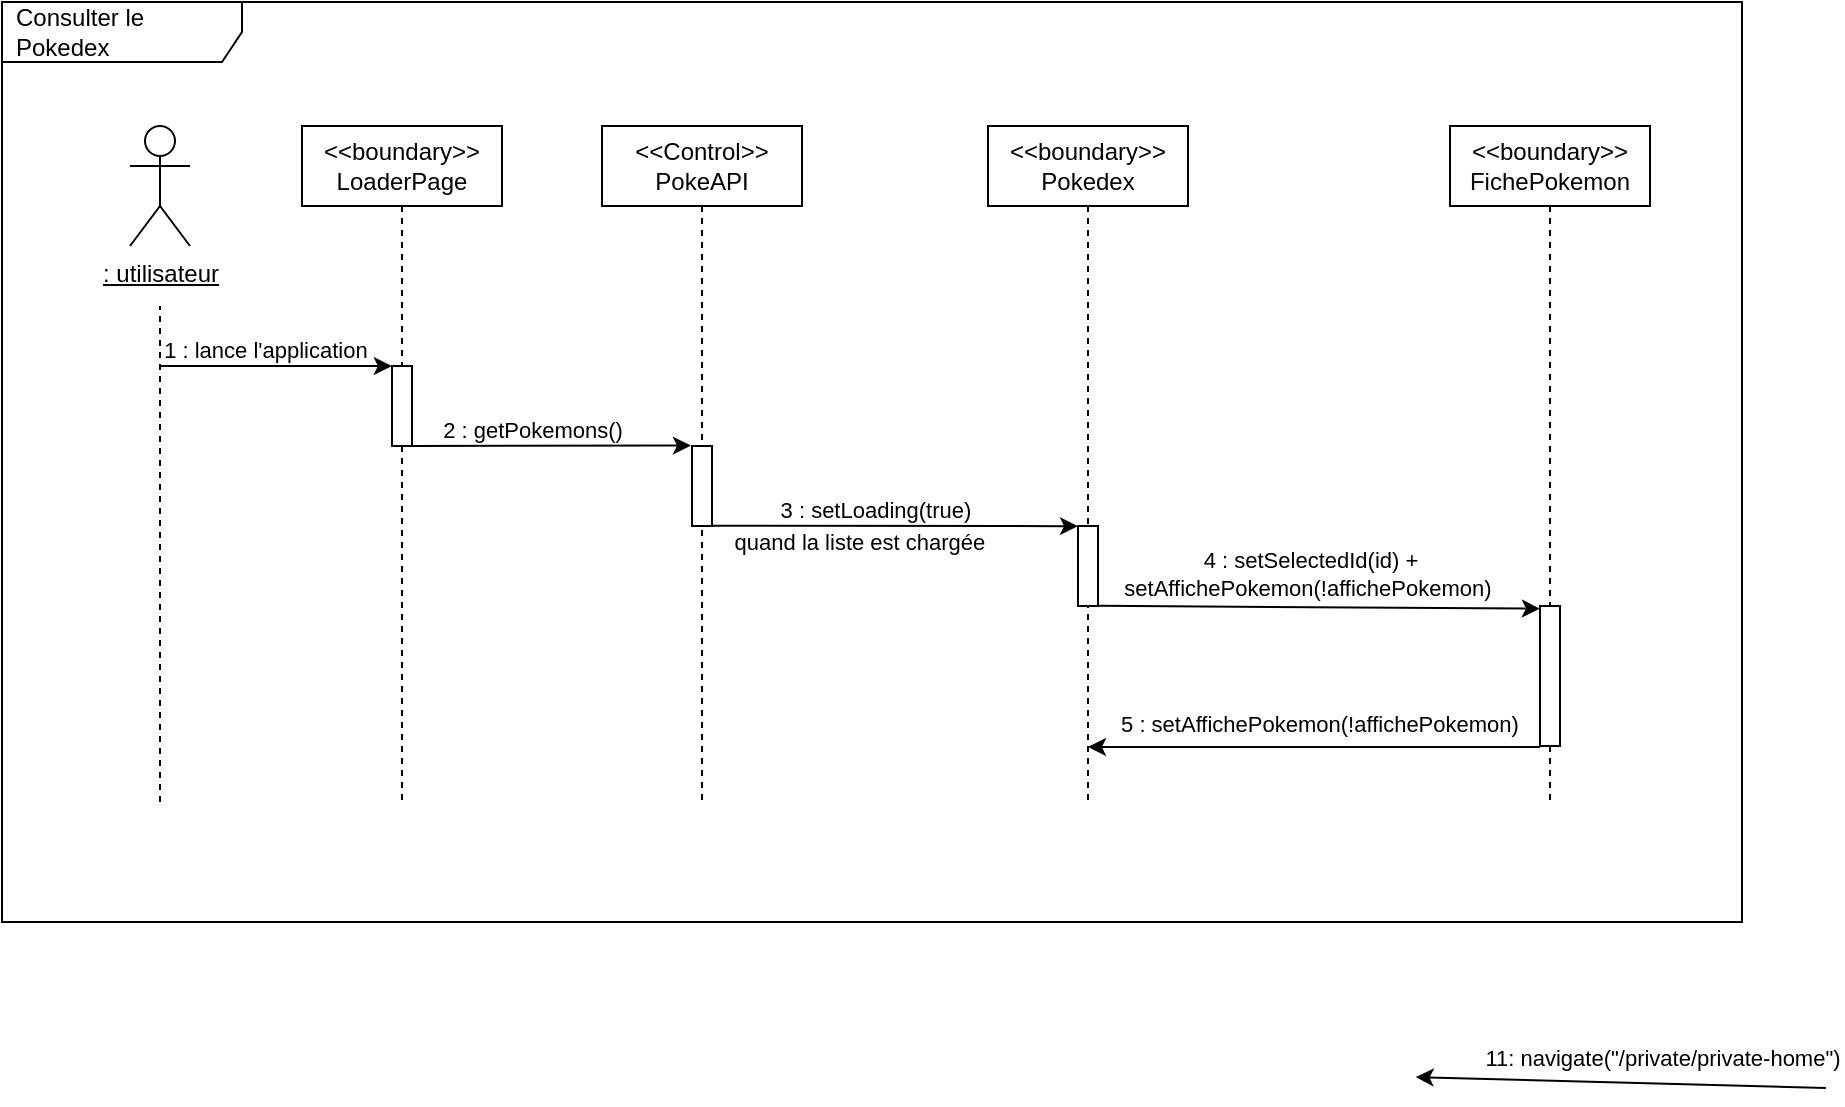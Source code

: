 <mxfile>
    <diagram id="RzKq9KF5NWwgLoKb3BY6" name="Page-1">
        <mxGraphModel dx="1835" dy="1436" grid="1" gridSize="10" guides="1" tooltips="1" connect="1" arrows="1" fold="1" page="1" pageScale="1" pageWidth="1654" pageHeight="1169" math="0" shadow="0">
            <root>
                <mxCell id="0"/>
                <mxCell id="1" parent="0"/>
                <mxCell id="46" value="Consulter le Pokedex" style="shape=umlFrame;whiteSpace=wrap;html=1;width=120;height=30;boundedLbl=1;verticalAlign=middle;align=left;spacingLeft=5;" vertex="1" parent="1">
                    <mxGeometry x="392" y="354" width="870" height="460" as="geometry"/>
                </mxCell>
                <mxCell id="2" value="&lt;u&gt;: utilisateur&lt;/u&gt;" style="shape=umlActor;verticalLabelPosition=bottom;verticalAlign=top;html=1;" vertex="1" parent="1">
                    <mxGeometry x="456" y="416" width="30" height="60" as="geometry"/>
                </mxCell>
                <mxCell id="3" value="&amp;lt;&amp;lt;boundary&amp;gt;&amp;gt;&lt;br&gt;LoaderPage" style="shape=umlLifeline;perimeter=lifelinePerimeter;whiteSpace=wrap;html=1;container=1;collapsible=0;recursiveResize=0;outlineConnect=0;" vertex="1" parent="1">
                    <mxGeometry x="542" y="416" width="100" height="338" as="geometry"/>
                </mxCell>
                <mxCell id="4" value="" style="html=1;points=[];perimeter=orthogonalPerimeter;" vertex="1" parent="3">
                    <mxGeometry x="45" y="120" width="10" height="40" as="geometry"/>
                </mxCell>
                <mxCell id="50" value="" style="endArrow=classic;html=1;entryX=-0.053;entryY=-0.005;entryDx=0;entryDy=0;entryPerimeter=0;" edge="1" parent="3" target="49">
                    <mxGeometry width="50" height="50" relative="1" as="geometry">
                        <mxPoint x="55" y="160" as="sourcePoint"/>
                        <mxPoint x="175.5" y="160" as="targetPoint"/>
                    </mxGeometry>
                </mxCell>
                <mxCell id="51" value="2 : getPokemons()" style="edgeLabel;html=1;align=center;verticalAlign=middle;resizable=0;points=[];" vertex="1" connectable="0" parent="50">
                    <mxGeometry x="-0.59" y="-1" relative="1" as="geometry">
                        <mxPoint x="31" y="-9" as="offset"/>
                    </mxGeometry>
                </mxCell>
                <mxCell id="7" value="&amp;lt;&amp;lt;boundary&amp;gt;&amp;gt;&lt;br&gt;FichePokemon" style="shape=umlLifeline;perimeter=lifelinePerimeter;whiteSpace=wrap;html=1;container=1;collapsible=0;recursiveResize=0;outlineConnect=0;" vertex="1" parent="1">
                    <mxGeometry x="1116" y="416" width="100" height="338" as="geometry"/>
                </mxCell>
                <mxCell id="8" value="" style="html=1;points=[];perimeter=orthogonalPerimeter;" vertex="1" parent="7">
                    <mxGeometry x="45" y="240" width="10" height="70" as="geometry"/>
                </mxCell>
                <mxCell id="12" value="" style="endArrow=none;dashed=1;html=1;" edge="1" parent="1">
                    <mxGeometry width="50" height="50" relative="1" as="geometry">
                        <mxPoint x="471" y="754" as="sourcePoint"/>
                        <mxPoint x="471" y="506" as="targetPoint"/>
                    </mxGeometry>
                </mxCell>
                <mxCell id="13" value="" style="endArrow=classic;html=1;entryX=-0.009;entryY=0;entryDx=0;entryDy=0;entryPerimeter=0;" edge="1" parent="1" target="4">
                    <mxGeometry width="50" height="50" relative="1" as="geometry">
                        <mxPoint x="471" y="536" as="sourcePoint"/>
                        <mxPoint x="572" y="536" as="targetPoint"/>
                    </mxGeometry>
                </mxCell>
                <mxCell id="14" value="1 : lance l'application&amp;nbsp;" style="edgeLabel;html=1;align=center;verticalAlign=middle;resizable=0;points=[];" vertex="1" connectable="0" parent="13">
                    <mxGeometry x="-0.59" y="-1" relative="1" as="geometry">
                        <mxPoint x="30" y="-9" as="offset"/>
                    </mxGeometry>
                </mxCell>
                <mxCell id="15" value="&amp;lt;&amp;lt;boundary&amp;gt;&amp;gt;&lt;br&gt;Pokedex" style="shape=umlLifeline;perimeter=lifelinePerimeter;whiteSpace=wrap;html=1;container=1;collapsible=0;recursiveResize=0;outlineConnect=0;" vertex="1" parent="1">
                    <mxGeometry x="885" y="416" width="100" height="338" as="geometry"/>
                </mxCell>
                <mxCell id="16" value="" style="html=1;points=[];perimeter=orthogonalPerimeter;" vertex="1" parent="15">
                    <mxGeometry x="45" y="200" width="10" height="40" as="geometry"/>
                </mxCell>
                <mxCell id="25" value="" style="endArrow=classic;html=1;exitX=1.031;exitY=0.998;exitDx=0;exitDy=0;exitPerimeter=0;entryX=-0.006;entryY=0.019;entryDx=0;entryDy=0;entryPerimeter=0;" edge="1" parent="1" source="16" target="8">
                    <mxGeometry width="50" height="50" relative="1" as="geometry">
                        <mxPoint x="841" y="676" as="sourcePoint"/>
                        <mxPoint x="1142" y="656" as="targetPoint"/>
                    </mxGeometry>
                </mxCell>
                <mxCell id="26" value="4 : setSelectedId(id) +&lt;br&gt;setAffichePokemon(!affichePokemon)&amp;nbsp;&lt;span style=&quot;color: rgba(0 , 0 , 0 , 0) ; font-family: monospace ; font-size: 0px&quot;&gt;%3CmxGraphModel%3E%3Croot%3E%3CmxCell%20id%3D%220%22%2F%3E%3CmxCell%20id%3D%221%22%20parent%3D%220%22%2F%3E%3CmxCell%20id%3D%222%22%20value%3D%22%22%20style%3D%22endArrow%3Dclassic%3Bhtml%3D1%3B%22%20edge%3D%221%22%20parent%3D%221%22%3E%3CmxGeometry%20width%3D%2250%22%20height%3D%2250%22%20relative%3D%221%22%20as%3D%22geometry%22%3E%3CmxPoint%20x%3D%22315%22%20y%3D%22240%22%20as%3D%22sourcePoint%22%2F%3E%3CmxPoint%20x%3D%22484.5%22%20y%3D%22240%22%20as%3D%22targetPoint%22%2F%3E%3C%2FmxGeometry%3E%3C%2FmxCell%3E%3CmxCell%20id%3D%223%22%20value%3D%22%26lt%3Bfont%20style%3D%26quot%3Bfont-size%3A%2011px%26quot%3B%26gt%3B2%20%3A%26amp%3Bnbsp%3B%26lt%3Bspan%20style%3D%26quot%3Bbackground-color%3A%20rgb(30%20%2C%2030%20%2C%2030)%20%3B%20color%3A%20rgb(212%20%2C%20212%20%2C%20212)%20%3B%20font-family%3A%20%26amp%3B%2334%3Bconsolas%26amp%3B%2334%3B%20%2C%20%26amp%3B%2334%3Bcourier%20new%26amp%3B%2334%3B%20%2C%20monospace%26quot%3B%26gt%3BtoggleModals(%26lt%3B%2Fspan%26gt%3B%26lt%3Bspan%20style%3D%26quot%3Bfont-family%3A%20%26amp%3B%2334%3Bconsolas%26amp%3B%2334%3B%20%2C%20%26amp%3B%2334%3Bcourier%20new%26amp%3B%2334%3B%20%2C%20monospace%20%3B%20color%3A%20rgb(206%20%2C%20145%20%2C%20120)%26quot%3B%26gt%3B%26quot%3BsignUp%26quot%3B%26lt%3B%2Fspan%26gt%3B%26lt%3Bspan%20style%3D%26quot%3Bbackground-color%3A%20rgb(30%20%2C%2030%20%2C%2030)%20%3B%20color%3A%20rgb(212%20%2C%20212%20%2C%20212)%20%3B%20font-family%3A%20%26amp%3B%2334%3Bconsolas%26amp%3B%2334%3B%20%2C%20%26amp%3B%2334%3Bcourier%20new%26amp%3B%2334%3B%20%2C%20monospace%26quot%3B%26gt%3B)%26lt%3B%2Fspan%26gt%3B%26lt%3B%2Ffont%26gt%3B%22%20style%3D%22edgeLabel%3Bhtml%3D1%3Balign%3Dcenter%3BverticalAlign%3Dmiddle%3Bresizable%3D0%3Bpoints%3D%5B%5D%3B%22%20vertex%3D%221%22%20connectable%3D%220%22%20parent%3D%222%22%3E%3CmxGeometry%20x%3D%22-0.59%22%20y%3D%22-1%22%20relative%3D%221%22%20as%3D%22geometry%22%3E%3CmxPoint%20x%3D%2245%22%20y%3D%22-9%22%20as%3D%22offset%22%2F%3E%3C%2FmxGeometry%3E%3C%2FmxCell%3E%3C%2Froot%3E%3C%2FmxGraphModel%3E&lt;/span&gt;" style="edgeLabel;html=1;align=center;verticalAlign=middle;resizable=0;points=[];" vertex="1" connectable="0" parent="25">
                    <mxGeometry x="-0.59" y="-1" relative="1" as="geometry">
                        <mxPoint x="60" y="-17" as="offset"/>
                    </mxGeometry>
                </mxCell>
                <mxCell id="44" value="" style="endArrow=classic;html=1;fontSize=11;exitX=0.017;exitY=0.993;exitDx=0;exitDy=0;exitPerimeter=0;" edge="1" parent="1" source="11">
                    <mxGeometry width="50" height="50" relative="1" as="geometry">
                        <mxPoint x="1304" y="897" as="sourcePoint"/>
                        <mxPoint x="1098.833" y="891.545" as="targetPoint"/>
                    </mxGeometry>
                </mxCell>
                <mxCell id="45" value="11: navigate(&quot;/private/private-home&quot;)" style="edgeLabel;html=1;align=center;verticalAlign=middle;resizable=0;points=[];fontSize=11;" vertex="1" connectable="0" parent="44">
                    <mxGeometry x="0.331" y="-1" relative="1" as="geometry">
                        <mxPoint x="54" y="-11" as="offset"/>
                    </mxGeometry>
                </mxCell>
                <mxCell id="47" value="&lt;font style=&quot;font-size: 11px&quot;&gt;quand la liste est chargée&amp;nbsp;&lt;/font&gt;" style="edgeLabel;html=1;align=center;verticalAlign=middle;resizable=0;points=[];" vertex="1" connectable="0" parent="1">
                    <mxGeometry x="822.002" y="624" as="geometry"/>
                </mxCell>
                <mxCell id="48" value="&amp;lt;&amp;lt;Control&amp;gt;&amp;gt;&lt;br&gt;PokeAPI" style="shape=umlLifeline;perimeter=lifelinePerimeter;whiteSpace=wrap;html=1;container=1;collapsible=0;recursiveResize=0;outlineConnect=0;" vertex="1" parent="1">
                    <mxGeometry x="692" y="416" width="100" height="338" as="geometry"/>
                </mxCell>
                <mxCell id="49" value="" style="html=1;points=[];perimeter=orthogonalPerimeter;" vertex="1" parent="48">
                    <mxGeometry x="45" y="160" width="10" height="40" as="geometry"/>
                </mxCell>
                <mxCell id="19" value="" style="endArrow=classic;html=1;exitX=0.978;exitY=0.997;exitDx=0;exitDy=0;exitPerimeter=0;entryX=0.001;entryY=0.002;entryDx=0;entryDy=0;entryPerimeter=0;" edge="1" parent="1" source="49" target="16">
                    <mxGeometry width="50" height="50" relative="1" as="geometry">
                        <mxPoint x="752" y="616" as="sourcePoint"/>
                        <mxPoint x="896.25" y="616" as="targetPoint"/>
                    </mxGeometry>
                </mxCell>
                <mxCell id="20" value="&lt;font style=&quot;font-size: 11px&quot;&gt;3 : setLoading(true)&amp;nbsp;&lt;/font&gt;" style="edgeLabel;html=1;align=center;verticalAlign=middle;resizable=0;points=[];" vertex="1" connectable="0" parent="19">
                    <mxGeometry x="-0.59" y="-1" relative="1" as="geometry">
                        <mxPoint x="45" y="-9" as="offset"/>
                    </mxGeometry>
                </mxCell>
                <mxCell id="55" value="" style="endArrow=classic;html=1;exitX=-0.002;exitY=1.007;exitDx=0;exitDy=0;exitPerimeter=0;" edge="1" parent="1" source="8" target="15">
                    <mxGeometry width="50" height="50" relative="1" as="geometry">
                        <mxPoint x="1032" y="754" as="sourcePoint"/>
                        <mxPoint x="1082" y="704" as="targetPoint"/>
                    </mxGeometry>
                </mxCell>
                <mxCell id="56" value="5 : setAffichePokemon(!affichePokemon)&amp;nbsp;" style="edgeLabel;html=1;align=center;verticalAlign=middle;resizable=0;points=[];" vertex="1" connectable="0" parent="55">
                    <mxGeometry x="0.265" y="-2" relative="1" as="geometry">
                        <mxPoint x="34" y="-10" as="offset"/>
                    </mxGeometry>
                </mxCell>
            </root>
        </mxGraphModel>
    </diagram>
</mxfile>